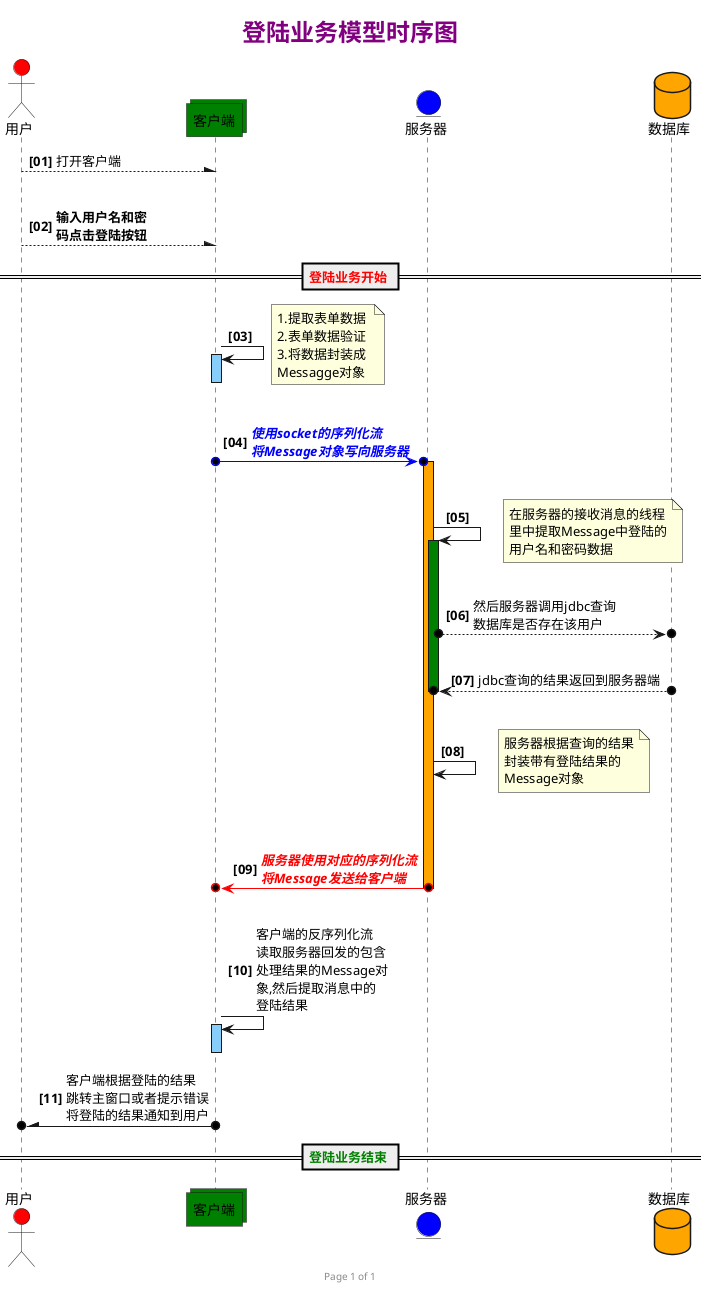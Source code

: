 @startuml


footer Page %page% of %lastpage%

title  <font size=24 color=purple>登陆业务模型时序图
autonumber "<b>[00]"
actor 用户 #red
collections 客户端 #green
用户 --\ 客户端: 打开客户端
|||
用户 --\ 客户端: <b>输入用户名和密\n<b>码点击登陆按钮
== <b><font color=red>登陆业务开始 ==
客户端 -> 客户端:
activate 客户端 #lightskyblue
deactivate 客户端
note right  : 1.提取表单数据\n2.表单数据验证 \n3.将数据封装成\nMessagge对象
entity 服务器 #blue
客户端 O-[#blue]>O 服务器:<b><i><font color=blue>使用socket的序列化流\n<b><i><font color=blue>将Message对象写向服务器
activate  服务器 #orange
|||
服务器 -> 服务器:
note right :在服务器的接收消息的线程\n里中提取Message中登陆的\n用户名和密码数据
|||
activate 服务器 #green
database  数据库 #orange
服务器 O-->O 数据库 :然后服务器调用jdbc查询\n数据库是否存在该用户
|||

服务器 O<--O 数据库 :jdbc查询的结果返回到服务器端
deactivate 服务器
|||
服务器 -> 服务器:
note right :服务器根据查询的结果\n封装带有登陆结果的\nMessage对象
|||
|||
客户端 O<[#red]-O 服务器:<b><i><font color=red>服务器使用对应的序列化流\n<b><i><font color=red>将Message发送给客户端
|||
deactivate 服务器

客户端 ->客户端:客户端的反序列化流\n读取服务器回发的包含\n处理结果的Message对\n象,然后提取消息中的\n登陆结果
activate 客户端 #lightskyblue
deactivate 客户端
客户端 O-\O 用户:客户端根据登陆的结果\n跳转主窗口或者提示错误\n将登陆的结果通知到用户
==  <b><font color=green>登陆业务结束 ==
@enduml